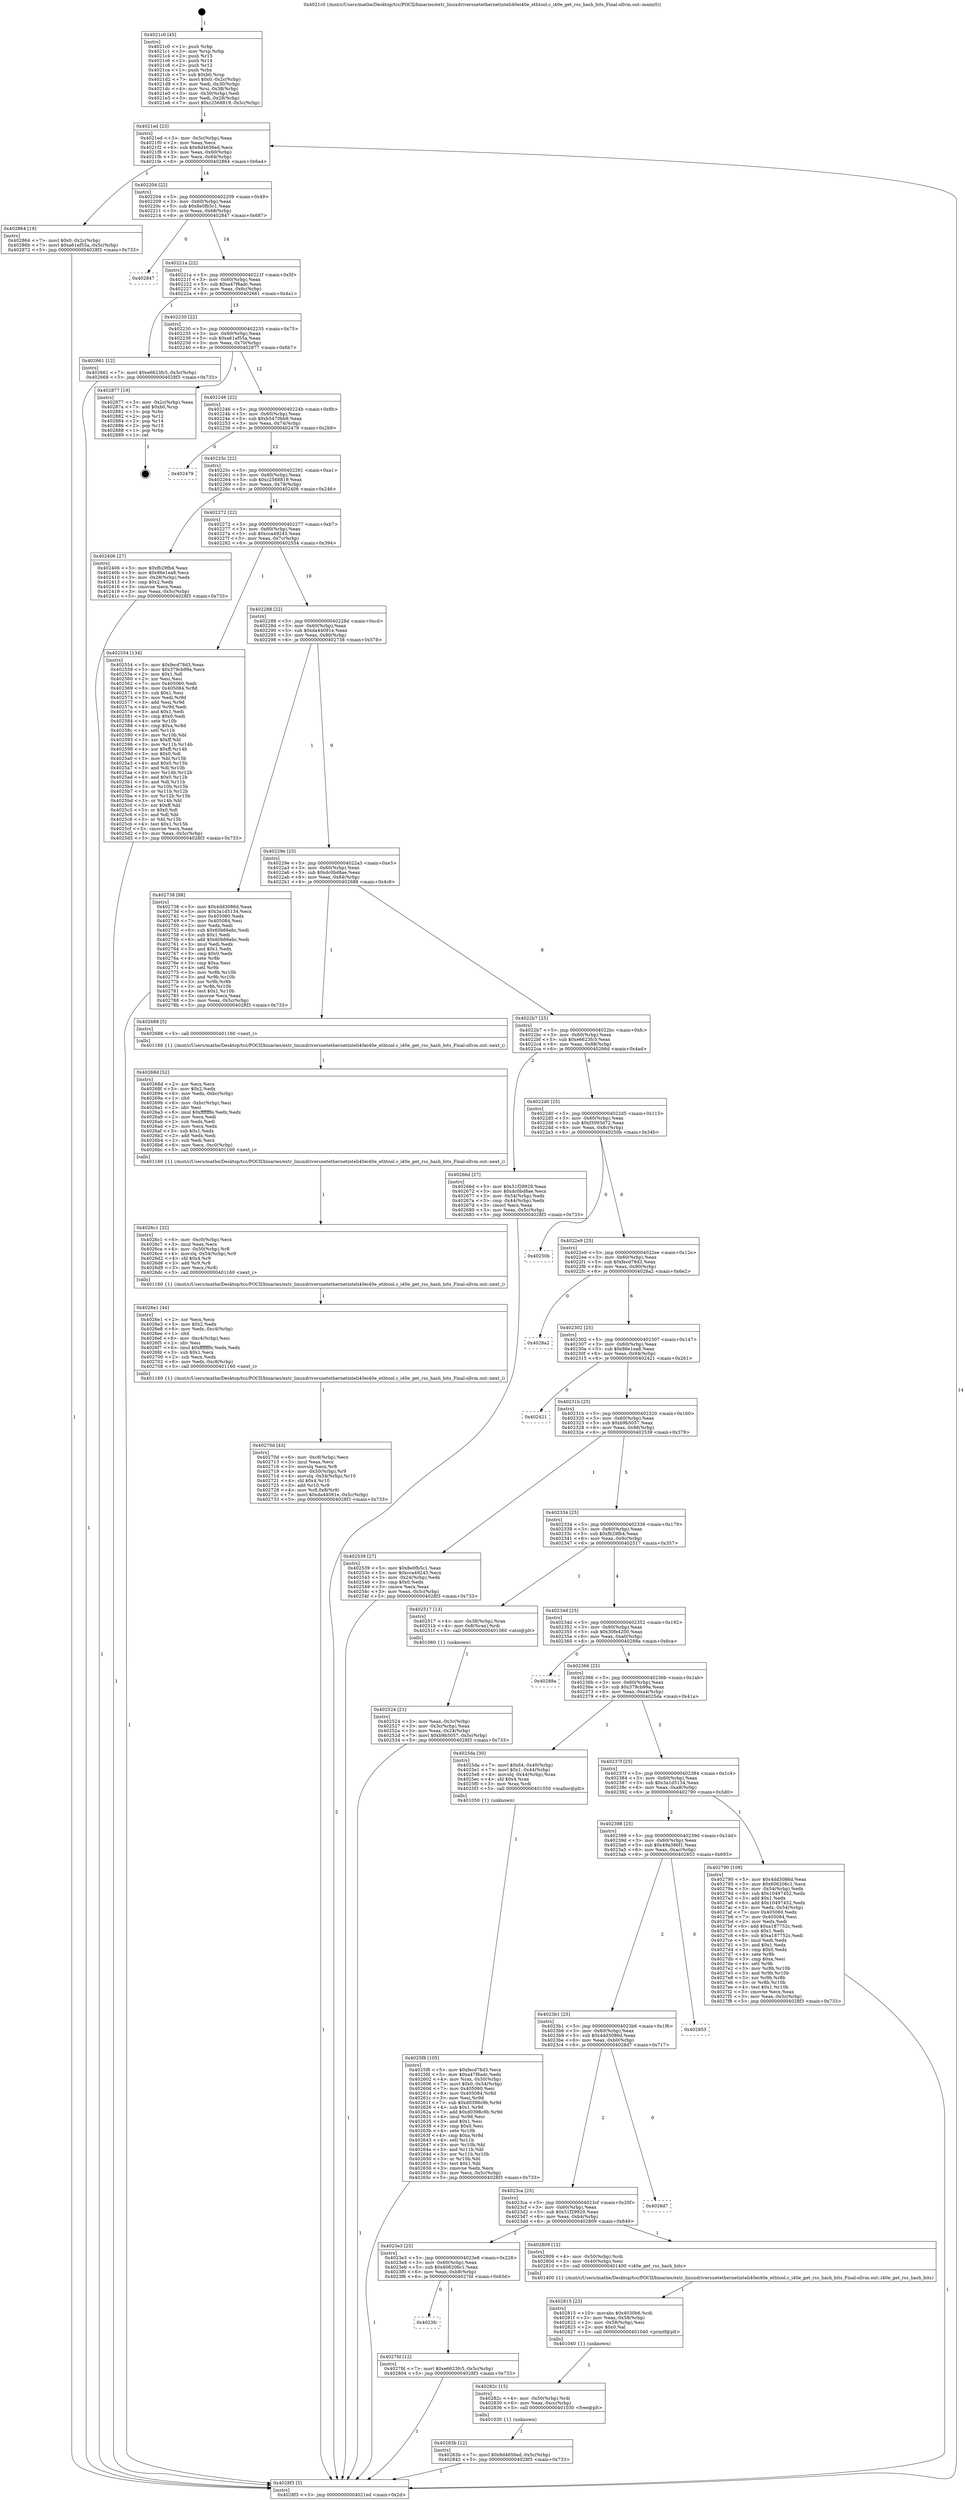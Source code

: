digraph "0x4021c0" {
  label = "0x4021c0 (/mnt/c/Users/mathe/Desktop/tcc/POCII/binaries/extr_linuxdriversnetethernetinteli40ei40e_ethtool.c_i40e_get_rss_hash_bits_Final-ollvm.out::main(0))"
  labelloc = "t"
  node[shape=record]

  Entry [label="",width=0.3,height=0.3,shape=circle,fillcolor=black,style=filled]
  "0x4021ed" [label="{
     0x4021ed [23]\l
     | [instrs]\l
     &nbsp;&nbsp;0x4021ed \<+3\>: mov -0x5c(%rbp),%eax\l
     &nbsp;&nbsp;0x4021f0 \<+2\>: mov %eax,%ecx\l
     &nbsp;&nbsp;0x4021f2 \<+6\>: sub $0x8d4656ed,%ecx\l
     &nbsp;&nbsp;0x4021f8 \<+3\>: mov %eax,-0x60(%rbp)\l
     &nbsp;&nbsp;0x4021fb \<+3\>: mov %ecx,-0x64(%rbp)\l
     &nbsp;&nbsp;0x4021fe \<+6\>: je 0000000000402864 \<main+0x6a4\>\l
  }"]
  "0x402864" [label="{
     0x402864 [19]\l
     | [instrs]\l
     &nbsp;&nbsp;0x402864 \<+7\>: movl $0x0,-0x2c(%rbp)\l
     &nbsp;&nbsp;0x40286b \<+7\>: movl $0xa61ef55a,-0x5c(%rbp)\l
     &nbsp;&nbsp;0x402872 \<+5\>: jmp 00000000004028f3 \<main+0x733\>\l
  }"]
  "0x402204" [label="{
     0x402204 [22]\l
     | [instrs]\l
     &nbsp;&nbsp;0x402204 \<+5\>: jmp 0000000000402209 \<main+0x49\>\l
     &nbsp;&nbsp;0x402209 \<+3\>: mov -0x60(%rbp),%eax\l
     &nbsp;&nbsp;0x40220c \<+5\>: sub $0x8e0fb5c1,%eax\l
     &nbsp;&nbsp;0x402211 \<+3\>: mov %eax,-0x68(%rbp)\l
     &nbsp;&nbsp;0x402214 \<+6\>: je 0000000000402847 \<main+0x687\>\l
  }"]
  Exit [label="",width=0.3,height=0.3,shape=circle,fillcolor=black,style=filled,peripheries=2]
  "0x402847" [label="{
     0x402847\l
  }", style=dashed]
  "0x40221a" [label="{
     0x40221a [22]\l
     | [instrs]\l
     &nbsp;&nbsp;0x40221a \<+5\>: jmp 000000000040221f \<main+0x5f\>\l
     &nbsp;&nbsp;0x40221f \<+3\>: mov -0x60(%rbp),%eax\l
     &nbsp;&nbsp;0x402222 \<+5\>: sub $0xa47f6adc,%eax\l
     &nbsp;&nbsp;0x402227 \<+3\>: mov %eax,-0x6c(%rbp)\l
     &nbsp;&nbsp;0x40222a \<+6\>: je 0000000000402661 \<main+0x4a1\>\l
  }"]
  "0x40283b" [label="{
     0x40283b [12]\l
     | [instrs]\l
     &nbsp;&nbsp;0x40283b \<+7\>: movl $0x8d4656ed,-0x5c(%rbp)\l
     &nbsp;&nbsp;0x402842 \<+5\>: jmp 00000000004028f3 \<main+0x733\>\l
  }"]
  "0x402661" [label="{
     0x402661 [12]\l
     | [instrs]\l
     &nbsp;&nbsp;0x402661 \<+7\>: movl $0xe6623fc5,-0x5c(%rbp)\l
     &nbsp;&nbsp;0x402668 \<+5\>: jmp 00000000004028f3 \<main+0x733\>\l
  }"]
  "0x402230" [label="{
     0x402230 [22]\l
     | [instrs]\l
     &nbsp;&nbsp;0x402230 \<+5\>: jmp 0000000000402235 \<main+0x75\>\l
     &nbsp;&nbsp;0x402235 \<+3\>: mov -0x60(%rbp),%eax\l
     &nbsp;&nbsp;0x402238 \<+5\>: sub $0xa61ef55a,%eax\l
     &nbsp;&nbsp;0x40223d \<+3\>: mov %eax,-0x70(%rbp)\l
     &nbsp;&nbsp;0x402240 \<+6\>: je 0000000000402877 \<main+0x6b7\>\l
  }"]
  "0x40282c" [label="{
     0x40282c [15]\l
     | [instrs]\l
     &nbsp;&nbsp;0x40282c \<+4\>: mov -0x50(%rbp),%rdi\l
     &nbsp;&nbsp;0x402830 \<+6\>: mov %eax,-0xcc(%rbp)\l
     &nbsp;&nbsp;0x402836 \<+5\>: call 0000000000401030 \<free@plt\>\l
     | [calls]\l
     &nbsp;&nbsp;0x401030 \{1\} (unknown)\l
  }"]
  "0x402877" [label="{
     0x402877 [19]\l
     | [instrs]\l
     &nbsp;&nbsp;0x402877 \<+3\>: mov -0x2c(%rbp),%eax\l
     &nbsp;&nbsp;0x40287a \<+7\>: add $0xb0,%rsp\l
     &nbsp;&nbsp;0x402881 \<+1\>: pop %rbx\l
     &nbsp;&nbsp;0x402882 \<+2\>: pop %r12\l
     &nbsp;&nbsp;0x402884 \<+2\>: pop %r14\l
     &nbsp;&nbsp;0x402886 \<+2\>: pop %r15\l
     &nbsp;&nbsp;0x402888 \<+1\>: pop %rbp\l
     &nbsp;&nbsp;0x402889 \<+1\>: ret\l
  }"]
  "0x402246" [label="{
     0x402246 [22]\l
     | [instrs]\l
     &nbsp;&nbsp;0x402246 \<+5\>: jmp 000000000040224b \<main+0x8b\>\l
     &nbsp;&nbsp;0x40224b \<+3\>: mov -0x60(%rbp),%eax\l
     &nbsp;&nbsp;0x40224e \<+5\>: sub $0xb5470bb9,%eax\l
     &nbsp;&nbsp;0x402253 \<+3\>: mov %eax,-0x74(%rbp)\l
     &nbsp;&nbsp;0x402256 \<+6\>: je 0000000000402479 \<main+0x2b9\>\l
  }"]
  "0x402815" [label="{
     0x402815 [23]\l
     | [instrs]\l
     &nbsp;&nbsp;0x402815 \<+10\>: movabs $0x4030b6,%rdi\l
     &nbsp;&nbsp;0x40281f \<+3\>: mov %eax,-0x58(%rbp)\l
     &nbsp;&nbsp;0x402822 \<+3\>: mov -0x58(%rbp),%esi\l
     &nbsp;&nbsp;0x402825 \<+2\>: mov $0x0,%al\l
     &nbsp;&nbsp;0x402827 \<+5\>: call 0000000000401040 \<printf@plt\>\l
     | [calls]\l
     &nbsp;&nbsp;0x401040 \{1\} (unknown)\l
  }"]
  "0x402479" [label="{
     0x402479\l
  }", style=dashed]
  "0x40225c" [label="{
     0x40225c [22]\l
     | [instrs]\l
     &nbsp;&nbsp;0x40225c \<+5\>: jmp 0000000000402261 \<main+0xa1\>\l
     &nbsp;&nbsp;0x402261 \<+3\>: mov -0x60(%rbp),%eax\l
     &nbsp;&nbsp;0x402264 \<+5\>: sub $0xc2568819,%eax\l
     &nbsp;&nbsp;0x402269 \<+3\>: mov %eax,-0x78(%rbp)\l
     &nbsp;&nbsp;0x40226c \<+6\>: je 0000000000402406 \<main+0x246\>\l
  }"]
  "0x4023fc" [label="{
     0x4023fc\l
  }", style=dashed]
  "0x402406" [label="{
     0x402406 [27]\l
     | [instrs]\l
     &nbsp;&nbsp;0x402406 \<+5\>: mov $0xfb29fb4,%eax\l
     &nbsp;&nbsp;0x40240b \<+5\>: mov $0x86e1ea8,%ecx\l
     &nbsp;&nbsp;0x402410 \<+3\>: mov -0x28(%rbp),%edx\l
     &nbsp;&nbsp;0x402413 \<+3\>: cmp $0x2,%edx\l
     &nbsp;&nbsp;0x402416 \<+3\>: cmovne %ecx,%eax\l
     &nbsp;&nbsp;0x402419 \<+3\>: mov %eax,-0x5c(%rbp)\l
     &nbsp;&nbsp;0x40241c \<+5\>: jmp 00000000004028f3 \<main+0x733\>\l
  }"]
  "0x402272" [label="{
     0x402272 [22]\l
     | [instrs]\l
     &nbsp;&nbsp;0x402272 \<+5\>: jmp 0000000000402277 \<main+0xb7\>\l
     &nbsp;&nbsp;0x402277 \<+3\>: mov -0x60(%rbp),%eax\l
     &nbsp;&nbsp;0x40227a \<+5\>: sub $0xcca49243,%eax\l
     &nbsp;&nbsp;0x40227f \<+3\>: mov %eax,-0x7c(%rbp)\l
     &nbsp;&nbsp;0x402282 \<+6\>: je 0000000000402554 \<main+0x394\>\l
  }"]
  "0x4028f3" [label="{
     0x4028f3 [5]\l
     | [instrs]\l
     &nbsp;&nbsp;0x4028f3 \<+5\>: jmp 00000000004021ed \<main+0x2d\>\l
  }"]
  "0x4021c0" [label="{
     0x4021c0 [45]\l
     | [instrs]\l
     &nbsp;&nbsp;0x4021c0 \<+1\>: push %rbp\l
     &nbsp;&nbsp;0x4021c1 \<+3\>: mov %rsp,%rbp\l
     &nbsp;&nbsp;0x4021c4 \<+2\>: push %r15\l
     &nbsp;&nbsp;0x4021c6 \<+2\>: push %r14\l
     &nbsp;&nbsp;0x4021c8 \<+2\>: push %r12\l
     &nbsp;&nbsp;0x4021ca \<+1\>: push %rbx\l
     &nbsp;&nbsp;0x4021cb \<+7\>: sub $0xb0,%rsp\l
     &nbsp;&nbsp;0x4021d2 \<+7\>: movl $0x0,-0x2c(%rbp)\l
     &nbsp;&nbsp;0x4021d9 \<+3\>: mov %edi,-0x30(%rbp)\l
     &nbsp;&nbsp;0x4021dc \<+4\>: mov %rsi,-0x38(%rbp)\l
     &nbsp;&nbsp;0x4021e0 \<+3\>: mov -0x30(%rbp),%edi\l
     &nbsp;&nbsp;0x4021e3 \<+3\>: mov %edi,-0x28(%rbp)\l
     &nbsp;&nbsp;0x4021e6 \<+7\>: movl $0xc2568819,-0x5c(%rbp)\l
  }"]
  "0x4027fd" [label="{
     0x4027fd [12]\l
     | [instrs]\l
     &nbsp;&nbsp;0x4027fd \<+7\>: movl $0xe6623fc5,-0x5c(%rbp)\l
     &nbsp;&nbsp;0x402804 \<+5\>: jmp 00000000004028f3 \<main+0x733\>\l
  }"]
  "0x402554" [label="{
     0x402554 [134]\l
     | [instrs]\l
     &nbsp;&nbsp;0x402554 \<+5\>: mov $0xfecd78d3,%eax\l
     &nbsp;&nbsp;0x402559 \<+5\>: mov $0x379cb99a,%ecx\l
     &nbsp;&nbsp;0x40255e \<+2\>: mov $0x1,%dl\l
     &nbsp;&nbsp;0x402560 \<+2\>: xor %esi,%esi\l
     &nbsp;&nbsp;0x402562 \<+7\>: mov 0x405060,%edi\l
     &nbsp;&nbsp;0x402569 \<+8\>: mov 0x405084,%r8d\l
     &nbsp;&nbsp;0x402571 \<+3\>: sub $0x1,%esi\l
     &nbsp;&nbsp;0x402574 \<+3\>: mov %edi,%r9d\l
     &nbsp;&nbsp;0x402577 \<+3\>: add %esi,%r9d\l
     &nbsp;&nbsp;0x40257a \<+4\>: imul %r9d,%edi\l
     &nbsp;&nbsp;0x40257e \<+3\>: and $0x1,%edi\l
     &nbsp;&nbsp;0x402581 \<+3\>: cmp $0x0,%edi\l
     &nbsp;&nbsp;0x402584 \<+4\>: sete %r10b\l
     &nbsp;&nbsp;0x402588 \<+4\>: cmp $0xa,%r8d\l
     &nbsp;&nbsp;0x40258c \<+4\>: setl %r11b\l
     &nbsp;&nbsp;0x402590 \<+3\>: mov %r10b,%bl\l
     &nbsp;&nbsp;0x402593 \<+3\>: xor $0xff,%bl\l
     &nbsp;&nbsp;0x402596 \<+3\>: mov %r11b,%r14b\l
     &nbsp;&nbsp;0x402599 \<+4\>: xor $0xff,%r14b\l
     &nbsp;&nbsp;0x40259d \<+3\>: xor $0x0,%dl\l
     &nbsp;&nbsp;0x4025a0 \<+3\>: mov %bl,%r15b\l
     &nbsp;&nbsp;0x4025a3 \<+4\>: and $0x0,%r15b\l
     &nbsp;&nbsp;0x4025a7 \<+3\>: and %dl,%r10b\l
     &nbsp;&nbsp;0x4025aa \<+3\>: mov %r14b,%r12b\l
     &nbsp;&nbsp;0x4025ad \<+4\>: and $0x0,%r12b\l
     &nbsp;&nbsp;0x4025b1 \<+3\>: and %dl,%r11b\l
     &nbsp;&nbsp;0x4025b4 \<+3\>: or %r10b,%r15b\l
     &nbsp;&nbsp;0x4025b7 \<+3\>: or %r11b,%r12b\l
     &nbsp;&nbsp;0x4025ba \<+3\>: xor %r12b,%r15b\l
     &nbsp;&nbsp;0x4025bd \<+3\>: or %r14b,%bl\l
     &nbsp;&nbsp;0x4025c0 \<+3\>: xor $0xff,%bl\l
     &nbsp;&nbsp;0x4025c3 \<+3\>: or $0x0,%dl\l
     &nbsp;&nbsp;0x4025c6 \<+2\>: and %dl,%bl\l
     &nbsp;&nbsp;0x4025c8 \<+3\>: or %bl,%r15b\l
     &nbsp;&nbsp;0x4025cb \<+4\>: test $0x1,%r15b\l
     &nbsp;&nbsp;0x4025cf \<+3\>: cmovne %ecx,%eax\l
     &nbsp;&nbsp;0x4025d2 \<+3\>: mov %eax,-0x5c(%rbp)\l
     &nbsp;&nbsp;0x4025d5 \<+5\>: jmp 00000000004028f3 \<main+0x733\>\l
  }"]
  "0x402288" [label="{
     0x402288 [22]\l
     | [instrs]\l
     &nbsp;&nbsp;0x402288 \<+5\>: jmp 000000000040228d \<main+0xcd\>\l
     &nbsp;&nbsp;0x40228d \<+3\>: mov -0x60(%rbp),%eax\l
     &nbsp;&nbsp;0x402290 \<+5\>: sub $0xda44091e,%eax\l
     &nbsp;&nbsp;0x402295 \<+3\>: mov %eax,-0x80(%rbp)\l
     &nbsp;&nbsp;0x402298 \<+6\>: je 0000000000402738 \<main+0x578\>\l
  }"]
  "0x4023e3" [label="{
     0x4023e3 [25]\l
     | [instrs]\l
     &nbsp;&nbsp;0x4023e3 \<+5\>: jmp 00000000004023e8 \<main+0x228\>\l
     &nbsp;&nbsp;0x4023e8 \<+3\>: mov -0x60(%rbp),%eax\l
     &nbsp;&nbsp;0x4023eb \<+5\>: sub $0x606206c1,%eax\l
     &nbsp;&nbsp;0x4023f0 \<+6\>: mov %eax,-0xb8(%rbp)\l
     &nbsp;&nbsp;0x4023f6 \<+6\>: je 00000000004027fd \<main+0x63d\>\l
  }"]
  "0x402738" [label="{
     0x402738 [88]\l
     | [instrs]\l
     &nbsp;&nbsp;0x402738 \<+5\>: mov $0x4dd3086d,%eax\l
     &nbsp;&nbsp;0x40273d \<+5\>: mov $0x3a1d5134,%ecx\l
     &nbsp;&nbsp;0x402742 \<+7\>: mov 0x405060,%edx\l
     &nbsp;&nbsp;0x402749 \<+7\>: mov 0x405084,%esi\l
     &nbsp;&nbsp;0x402750 \<+2\>: mov %edx,%edi\l
     &nbsp;&nbsp;0x402752 \<+6\>: sub $0x60b66ebc,%edi\l
     &nbsp;&nbsp;0x402758 \<+3\>: sub $0x1,%edi\l
     &nbsp;&nbsp;0x40275b \<+6\>: add $0x60b66ebc,%edi\l
     &nbsp;&nbsp;0x402761 \<+3\>: imul %edi,%edx\l
     &nbsp;&nbsp;0x402764 \<+3\>: and $0x1,%edx\l
     &nbsp;&nbsp;0x402767 \<+3\>: cmp $0x0,%edx\l
     &nbsp;&nbsp;0x40276a \<+4\>: sete %r8b\l
     &nbsp;&nbsp;0x40276e \<+3\>: cmp $0xa,%esi\l
     &nbsp;&nbsp;0x402771 \<+4\>: setl %r9b\l
     &nbsp;&nbsp;0x402775 \<+3\>: mov %r8b,%r10b\l
     &nbsp;&nbsp;0x402778 \<+3\>: and %r9b,%r10b\l
     &nbsp;&nbsp;0x40277b \<+3\>: xor %r9b,%r8b\l
     &nbsp;&nbsp;0x40277e \<+3\>: or %r8b,%r10b\l
     &nbsp;&nbsp;0x402781 \<+4\>: test $0x1,%r10b\l
     &nbsp;&nbsp;0x402785 \<+3\>: cmovne %ecx,%eax\l
     &nbsp;&nbsp;0x402788 \<+3\>: mov %eax,-0x5c(%rbp)\l
     &nbsp;&nbsp;0x40278b \<+5\>: jmp 00000000004028f3 \<main+0x733\>\l
  }"]
  "0x40229e" [label="{
     0x40229e [25]\l
     | [instrs]\l
     &nbsp;&nbsp;0x40229e \<+5\>: jmp 00000000004022a3 \<main+0xe3\>\l
     &nbsp;&nbsp;0x4022a3 \<+3\>: mov -0x60(%rbp),%eax\l
     &nbsp;&nbsp;0x4022a6 \<+5\>: sub $0xdc0bd8ae,%eax\l
     &nbsp;&nbsp;0x4022ab \<+6\>: mov %eax,-0x84(%rbp)\l
     &nbsp;&nbsp;0x4022b1 \<+6\>: je 0000000000402688 \<main+0x4c8\>\l
  }"]
  "0x402809" [label="{
     0x402809 [12]\l
     | [instrs]\l
     &nbsp;&nbsp;0x402809 \<+4\>: mov -0x50(%rbp),%rdi\l
     &nbsp;&nbsp;0x40280d \<+3\>: mov -0x40(%rbp),%esi\l
     &nbsp;&nbsp;0x402810 \<+5\>: call 0000000000401400 \<i40e_get_rss_hash_bits\>\l
     | [calls]\l
     &nbsp;&nbsp;0x401400 \{1\} (/mnt/c/Users/mathe/Desktop/tcc/POCII/binaries/extr_linuxdriversnetethernetinteli40ei40e_ethtool.c_i40e_get_rss_hash_bits_Final-ollvm.out::i40e_get_rss_hash_bits)\l
  }"]
  "0x402688" [label="{
     0x402688 [5]\l
     | [instrs]\l
     &nbsp;&nbsp;0x402688 \<+5\>: call 0000000000401160 \<next_i\>\l
     | [calls]\l
     &nbsp;&nbsp;0x401160 \{1\} (/mnt/c/Users/mathe/Desktop/tcc/POCII/binaries/extr_linuxdriversnetethernetinteli40ei40e_ethtool.c_i40e_get_rss_hash_bits_Final-ollvm.out::next_i)\l
  }"]
  "0x4022b7" [label="{
     0x4022b7 [25]\l
     | [instrs]\l
     &nbsp;&nbsp;0x4022b7 \<+5\>: jmp 00000000004022bc \<main+0xfc\>\l
     &nbsp;&nbsp;0x4022bc \<+3\>: mov -0x60(%rbp),%eax\l
     &nbsp;&nbsp;0x4022bf \<+5\>: sub $0xe6623fc5,%eax\l
     &nbsp;&nbsp;0x4022c4 \<+6\>: mov %eax,-0x88(%rbp)\l
     &nbsp;&nbsp;0x4022ca \<+6\>: je 000000000040266d \<main+0x4ad\>\l
  }"]
  "0x4023ca" [label="{
     0x4023ca [25]\l
     | [instrs]\l
     &nbsp;&nbsp;0x4023ca \<+5\>: jmp 00000000004023cf \<main+0x20f\>\l
     &nbsp;&nbsp;0x4023cf \<+3\>: mov -0x60(%rbp),%eax\l
     &nbsp;&nbsp;0x4023d2 \<+5\>: sub $0x51f29929,%eax\l
     &nbsp;&nbsp;0x4023d7 \<+6\>: mov %eax,-0xb4(%rbp)\l
     &nbsp;&nbsp;0x4023dd \<+6\>: je 0000000000402809 \<main+0x649\>\l
  }"]
  "0x40266d" [label="{
     0x40266d [27]\l
     | [instrs]\l
     &nbsp;&nbsp;0x40266d \<+5\>: mov $0x51f29929,%eax\l
     &nbsp;&nbsp;0x402672 \<+5\>: mov $0xdc0bd8ae,%ecx\l
     &nbsp;&nbsp;0x402677 \<+3\>: mov -0x54(%rbp),%edx\l
     &nbsp;&nbsp;0x40267a \<+3\>: cmp -0x44(%rbp),%edx\l
     &nbsp;&nbsp;0x40267d \<+3\>: cmovl %ecx,%eax\l
     &nbsp;&nbsp;0x402680 \<+3\>: mov %eax,-0x5c(%rbp)\l
     &nbsp;&nbsp;0x402683 \<+5\>: jmp 00000000004028f3 \<main+0x733\>\l
  }"]
  "0x4022d0" [label="{
     0x4022d0 [25]\l
     | [instrs]\l
     &nbsp;&nbsp;0x4022d0 \<+5\>: jmp 00000000004022d5 \<main+0x115\>\l
     &nbsp;&nbsp;0x4022d5 \<+3\>: mov -0x60(%rbp),%eax\l
     &nbsp;&nbsp;0x4022d8 \<+5\>: sub $0xf3093d72,%eax\l
     &nbsp;&nbsp;0x4022dd \<+6\>: mov %eax,-0x8c(%rbp)\l
     &nbsp;&nbsp;0x4022e3 \<+6\>: je 000000000040250b \<main+0x34b\>\l
  }"]
  "0x4028d7" [label="{
     0x4028d7\l
  }", style=dashed]
  "0x40250b" [label="{
     0x40250b\l
  }", style=dashed]
  "0x4022e9" [label="{
     0x4022e9 [25]\l
     | [instrs]\l
     &nbsp;&nbsp;0x4022e9 \<+5\>: jmp 00000000004022ee \<main+0x12e\>\l
     &nbsp;&nbsp;0x4022ee \<+3\>: mov -0x60(%rbp),%eax\l
     &nbsp;&nbsp;0x4022f1 \<+5\>: sub $0xfecd78d3,%eax\l
     &nbsp;&nbsp;0x4022f6 \<+6\>: mov %eax,-0x90(%rbp)\l
     &nbsp;&nbsp;0x4022fc \<+6\>: je 00000000004028a2 \<main+0x6e2\>\l
  }"]
  "0x4023b1" [label="{
     0x4023b1 [25]\l
     | [instrs]\l
     &nbsp;&nbsp;0x4023b1 \<+5\>: jmp 00000000004023b6 \<main+0x1f6\>\l
     &nbsp;&nbsp;0x4023b6 \<+3\>: mov -0x60(%rbp),%eax\l
     &nbsp;&nbsp;0x4023b9 \<+5\>: sub $0x4dd3086d,%eax\l
     &nbsp;&nbsp;0x4023be \<+6\>: mov %eax,-0xb0(%rbp)\l
     &nbsp;&nbsp;0x4023c4 \<+6\>: je 00000000004028d7 \<main+0x717\>\l
  }"]
  "0x4028a2" [label="{
     0x4028a2\l
  }", style=dashed]
  "0x402302" [label="{
     0x402302 [25]\l
     | [instrs]\l
     &nbsp;&nbsp;0x402302 \<+5\>: jmp 0000000000402307 \<main+0x147\>\l
     &nbsp;&nbsp;0x402307 \<+3\>: mov -0x60(%rbp),%eax\l
     &nbsp;&nbsp;0x40230a \<+5\>: sub $0x86e1ea8,%eax\l
     &nbsp;&nbsp;0x40230f \<+6\>: mov %eax,-0x94(%rbp)\l
     &nbsp;&nbsp;0x402315 \<+6\>: je 0000000000402421 \<main+0x261\>\l
  }"]
  "0x402853" [label="{
     0x402853\l
  }", style=dashed]
  "0x402421" [label="{
     0x402421\l
  }", style=dashed]
  "0x40231b" [label="{
     0x40231b [25]\l
     | [instrs]\l
     &nbsp;&nbsp;0x40231b \<+5\>: jmp 0000000000402320 \<main+0x160\>\l
     &nbsp;&nbsp;0x402320 \<+3\>: mov -0x60(%rbp),%eax\l
     &nbsp;&nbsp;0x402323 \<+5\>: sub $0xb9b5057,%eax\l
     &nbsp;&nbsp;0x402328 \<+6\>: mov %eax,-0x98(%rbp)\l
     &nbsp;&nbsp;0x40232e \<+6\>: je 0000000000402539 \<main+0x379\>\l
  }"]
  "0x402398" [label="{
     0x402398 [25]\l
     | [instrs]\l
     &nbsp;&nbsp;0x402398 \<+5\>: jmp 000000000040239d \<main+0x1dd\>\l
     &nbsp;&nbsp;0x40239d \<+3\>: mov -0x60(%rbp),%eax\l
     &nbsp;&nbsp;0x4023a0 \<+5\>: sub $0x49a386f1,%eax\l
     &nbsp;&nbsp;0x4023a5 \<+6\>: mov %eax,-0xac(%rbp)\l
     &nbsp;&nbsp;0x4023ab \<+6\>: je 0000000000402853 \<main+0x693\>\l
  }"]
  "0x402539" [label="{
     0x402539 [27]\l
     | [instrs]\l
     &nbsp;&nbsp;0x402539 \<+5\>: mov $0x8e0fb5c1,%eax\l
     &nbsp;&nbsp;0x40253e \<+5\>: mov $0xcca49243,%ecx\l
     &nbsp;&nbsp;0x402543 \<+3\>: mov -0x24(%rbp),%edx\l
     &nbsp;&nbsp;0x402546 \<+3\>: cmp $0x0,%edx\l
     &nbsp;&nbsp;0x402549 \<+3\>: cmove %ecx,%eax\l
     &nbsp;&nbsp;0x40254c \<+3\>: mov %eax,-0x5c(%rbp)\l
     &nbsp;&nbsp;0x40254f \<+5\>: jmp 00000000004028f3 \<main+0x733\>\l
  }"]
  "0x402334" [label="{
     0x402334 [25]\l
     | [instrs]\l
     &nbsp;&nbsp;0x402334 \<+5\>: jmp 0000000000402339 \<main+0x179\>\l
     &nbsp;&nbsp;0x402339 \<+3\>: mov -0x60(%rbp),%eax\l
     &nbsp;&nbsp;0x40233c \<+5\>: sub $0xfb29fb4,%eax\l
     &nbsp;&nbsp;0x402341 \<+6\>: mov %eax,-0x9c(%rbp)\l
     &nbsp;&nbsp;0x402347 \<+6\>: je 0000000000402517 \<main+0x357\>\l
  }"]
  "0x402790" [label="{
     0x402790 [109]\l
     | [instrs]\l
     &nbsp;&nbsp;0x402790 \<+5\>: mov $0x4dd3086d,%eax\l
     &nbsp;&nbsp;0x402795 \<+5\>: mov $0x606206c1,%ecx\l
     &nbsp;&nbsp;0x40279a \<+3\>: mov -0x54(%rbp),%edx\l
     &nbsp;&nbsp;0x40279d \<+6\>: sub $0x10497452,%edx\l
     &nbsp;&nbsp;0x4027a3 \<+3\>: add $0x1,%edx\l
     &nbsp;&nbsp;0x4027a6 \<+6\>: add $0x10497452,%edx\l
     &nbsp;&nbsp;0x4027ac \<+3\>: mov %edx,-0x54(%rbp)\l
     &nbsp;&nbsp;0x4027af \<+7\>: mov 0x405060,%edx\l
     &nbsp;&nbsp;0x4027b6 \<+7\>: mov 0x405084,%esi\l
     &nbsp;&nbsp;0x4027bd \<+2\>: mov %edx,%edi\l
     &nbsp;&nbsp;0x4027bf \<+6\>: add $0xa187752c,%edi\l
     &nbsp;&nbsp;0x4027c5 \<+3\>: sub $0x1,%edi\l
     &nbsp;&nbsp;0x4027c8 \<+6\>: sub $0xa187752c,%edi\l
     &nbsp;&nbsp;0x4027ce \<+3\>: imul %edi,%edx\l
     &nbsp;&nbsp;0x4027d1 \<+3\>: and $0x1,%edx\l
     &nbsp;&nbsp;0x4027d4 \<+3\>: cmp $0x0,%edx\l
     &nbsp;&nbsp;0x4027d7 \<+4\>: sete %r8b\l
     &nbsp;&nbsp;0x4027db \<+3\>: cmp $0xa,%esi\l
     &nbsp;&nbsp;0x4027de \<+4\>: setl %r9b\l
     &nbsp;&nbsp;0x4027e2 \<+3\>: mov %r8b,%r10b\l
     &nbsp;&nbsp;0x4027e5 \<+3\>: and %r9b,%r10b\l
     &nbsp;&nbsp;0x4027e8 \<+3\>: xor %r9b,%r8b\l
     &nbsp;&nbsp;0x4027eb \<+3\>: or %r8b,%r10b\l
     &nbsp;&nbsp;0x4027ee \<+4\>: test $0x1,%r10b\l
     &nbsp;&nbsp;0x4027f2 \<+3\>: cmovne %ecx,%eax\l
     &nbsp;&nbsp;0x4027f5 \<+3\>: mov %eax,-0x5c(%rbp)\l
     &nbsp;&nbsp;0x4027f8 \<+5\>: jmp 00000000004028f3 \<main+0x733\>\l
  }"]
  "0x402517" [label="{
     0x402517 [13]\l
     | [instrs]\l
     &nbsp;&nbsp;0x402517 \<+4\>: mov -0x38(%rbp),%rax\l
     &nbsp;&nbsp;0x40251b \<+4\>: mov 0x8(%rax),%rdi\l
     &nbsp;&nbsp;0x40251f \<+5\>: call 0000000000401060 \<atoi@plt\>\l
     | [calls]\l
     &nbsp;&nbsp;0x401060 \{1\} (unknown)\l
  }"]
  "0x40234d" [label="{
     0x40234d [25]\l
     | [instrs]\l
     &nbsp;&nbsp;0x40234d \<+5\>: jmp 0000000000402352 \<main+0x192\>\l
     &nbsp;&nbsp;0x402352 \<+3\>: mov -0x60(%rbp),%eax\l
     &nbsp;&nbsp;0x402355 \<+5\>: sub $0x30fe4200,%eax\l
     &nbsp;&nbsp;0x40235a \<+6\>: mov %eax,-0xa0(%rbp)\l
     &nbsp;&nbsp;0x402360 \<+6\>: je 000000000040288a \<main+0x6ca\>\l
  }"]
  "0x402524" [label="{
     0x402524 [21]\l
     | [instrs]\l
     &nbsp;&nbsp;0x402524 \<+3\>: mov %eax,-0x3c(%rbp)\l
     &nbsp;&nbsp;0x402527 \<+3\>: mov -0x3c(%rbp),%eax\l
     &nbsp;&nbsp;0x40252a \<+3\>: mov %eax,-0x24(%rbp)\l
     &nbsp;&nbsp;0x40252d \<+7\>: movl $0xb9b5057,-0x5c(%rbp)\l
     &nbsp;&nbsp;0x402534 \<+5\>: jmp 00000000004028f3 \<main+0x733\>\l
  }"]
  "0x40270d" [label="{
     0x40270d [43]\l
     | [instrs]\l
     &nbsp;&nbsp;0x40270d \<+6\>: mov -0xc8(%rbp),%ecx\l
     &nbsp;&nbsp;0x402713 \<+3\>: imul %eax,%ecx\l
     &nbsp;&nbsp;0x402716 \<+3\>: movslq %ecx,%r8\l
     &nbsp;&nbsp;0x402719 \<+4\>: mov -0x50(%rbp),%r9\l
     &nbsp;&nbsp;0x40271d \<+4\>: movslq -0x54(%rbp),%r10\l
     &nbsp;&nbsp;0x402721 \<+4\>: shl $0x4,%r10\l
     &nbsp;&nbsp;0x402725 \<+3\>: add %r10,%r9\l
     &nbsp;&nbsp;0x402728 \<+4\>: mov %r8,0x8(%r9)\l
     &nbsp;&nbsp;0x40272c \<+7\>: movl $0xda44091e,-0x5c(%rbp)\l
     &nbsp;&nbsp;0x402733 \<+5\>: jmp 00000000004028f3 \<main+0x733\>\l
  }"]
  "0x40288a" [label="{
     0x40288a\l
  }", style=dashed]
  "0x402366" [label="{
     0x402366 [25]\l
     | [instrs]\l
     &nbsp;&nbsp;0x402366 \<+5\>: jmp 000000000040236b \<main+0x1ab\>\l
     &nbsp;&nbsp;0x40236b \<+3\>: mov -0x60(%rbp),%eax\l
     &nbsp;&nbsp;0x40236e \<+5\>: sub $0x379cb99a,%eax\l
     &nbsp;&nbsp;0x402373 \<+6\>: mov %eax,-0xa4(%rbp)\l
     &nbsp;&nbsp;0x402379 \<+6\>: je 00000000004025da \<main+0x41a\>\l
  }"]
  "0x4026e1" [label="{
     0x4026e1 [44]\l
     | [instrs]\l
     &nbsp;&nbsp;0x4026e1 \<+2\>: xor %ecx,%ecx\l
     &nbsp;&nbsp;0x4026e3 \<+5\>: mov $0x2,%edx\l
     &nbsp;&nbsp;0x4026e8 \<+6\>: mov %edx,-0xc4(%rbp)\l
     &nbsp;&nbsp;0x4026ee \<+1\>: cltd\l
     &nbsp;&nbsp;0x4026ef \<+6\>: mov -0xc4(%rbp),%esi\l
     &nbsp;&nbsp;0x4026f5 \<+2\>: idiv %esi\l
     &nbsp;&nbsp;0x4026f7 \<+6\>: imul $0xfffffffe,%edx,%edx\l
     &nbsp;&nbsp;0x4026fd \<+3\>: sub $0x1,%ecx\l
     &nbsp;&nbsp;0x402700 \<+2\>: sub %ecx,%edx\l
     &nbsp;&nbsp;0x402702 \<+6\>: mov %edx,-0xc8(%rbp)\l
     &nbsp;&nbsp;0x402708 \<+5\>: call 0000000000401160 \<next_i\>\l
     | [calls]\l
     &nbsp;&nbsp;0x401160 \{1\} (/mnt/c/Users/mathe/Desktop/tcc/POCII/binaries/extr_linuxdriversnetethernetinteli40ei40e_ethtool.c_i40e_get_rss_hash_bits_Final-ollvm.out::next_i)\l
  }"]
  "0x4025da" [label="{
     0x4025da [30]\l
     | [instrs]\l
     &nbsp;&nbsp;0x4025da \<+7\>: movl $0x64,-0x40(%rbp)\l
     &nbsp;&nbsp;0x4025e1 \<+7\>: movl $0x1,-0x44(%rbp)\l
     &nbsp;&nbsp;0x4025e8 \<+4\>: movslq -0x44(%rbp),%rax\l
     &nbsp;&nbsp;0x4025ec \<+4\>: shl $0x4,%rax\l
     &nbsp;&nbsp;0x4025f0 \<+3\>: mov %rax,%rdi\l
     &nbsp;&nbsp;0x4025f3 \<+5\>: call 0000000000401050 \<malloc@plt\>\l
     | [calls]\l
     &nbsp;&nbsp;0x401050 \{1\} (unknown)\l
  }"]
  "0x40237f" [label="{
     0x40237f [25]\l
     | [instrs]\l
     &nbsp;&nbsp;0x40237f \<+5\>: jmp 0000000000402384 \<main+0x1c4\>\l
     &nbsp;&nbsp;0x402384 \<+3\>: mov -0x60(%rbp),%eax\l
     &nbsp;&nbsp;0x402387 \<+5\>: sub $0x3a1d5134,%eax\l
     &nbsp;&nbsp;0x40238c \<+6\>: mov %eax,-0xa8(%rbp)\l
     &nbsp;&nbsp;0x402392 \<+6\>: je 0000000000402790 \<main+0x5d0\>\l
  }"]
  "0x4025f8" [label="{
     0x4025f8 [105]\l
     | [instrs]\l
     &nbsp;&nbsp;0x4025f8 \<+5\>: mov $0xfecd78d3,%ecx\l
     &nbsp;&nbsp;0x4025fd \<+5\>: mov $0xa47f6adc,%edx\l
     &nbsp;&nbsp;0x402602 \<+4\>: mov %rax,-0x50(%rbp)\l
     &nbsp;&nbsp;0x402606 \<+7\>: movl $0x0,-0x54(%rbp)\l
     &nbsp;&nbsp;0x40260d \<+7\>: mov 0x405060,%esi\l
     &nbsp;&nbsp;0x402614 \<+8\>: mov 0x405084,%r8d\l
     &nbsp;&nbsp;0x40261c \<+3\>: mov %esi,%r9d\l
     &nbsp;&nbsp;0x40261f \<+7\>: sub $0xd0398c9b,%r9d\l
     &nbsp;&nbsp;0x402626 \<+4\>: sub $0x1,%r9d\l
     &nbsp;&nbsp;0x40262a \<+7\>: add $0xd0398c9b,%r9d\l
     &nbsp;&nbsp;0x402631 \<+4\>: imul %r9d,%esi\l
     &nbsp;&nbsp;0x402635 \<+3\>: and $0x1,%esi\l
     &nbsp;&nbsp;0x402638 \<+3\>: cmp $0x0,%esi\l
     &nbsp;&nbsp;0x40263b \<+4\>: sete %r10b\l
     &nbsp;&nbsp;0x40263f \<+4\>: cmp $0xa,%r8d\l
     &nbsp;&nbsp;0x402643 \<+4\>: setl %r11b\l
     &nbsp;&nbsp;0x402647 \<+3\>: mov %r10b,%bl\l
     &nbsp;&nbsp;0x40264a \<+3\>: and %r11b,%bl\l
     &nbsp;&nbsp;0x40264d \<+3\>: xor %r11b,%r10b\l
     &nbsp;&nbsp;0x402650 \<+3\>: or %r10b,%bl\l
     &nbsp;&nbsp;0x402653 \<+3\>: test $0x1,%bl\l
     &nbsp;&nbsp;0x402656 \<+3\>: cmovne %edx,%ecx\l
     &nbsp;&nbsp;0x402659 \<+3\>: mov %ecx,-0x5c(%rbp)\l
     &nbsp;&nbsp;0x40265c \<+5\>: jmp 00000000004028f3 \<main+0x733\>\l
  }"]
  "0x40268d" [label="{
     0x40268d [52]\l
     | [instrs]\l
     &nbsp;&nbsp;0x40268d \<+2\>: xor %ecx,%ecx\l
     &nbsp;&nbsp;0x40268f \<+5\>: mov $0x2,%edx\l
     &nbsp;&nbsp;0x402694 \<+6\>: mov %edx,-0xbc(%rbp)\l
     &nbsp;&nbsp;0x40269a \<+1\>: cltd\l
     &nbsp;&nbsp;0x40269b \<+6\>: mov -0xbc(%rbp),%esi\l
     &nbsp;&nbsp;0x4026a1 \<+2\>: idiv %esi\l
     &nbsp;&nbsp;0x4026a3 \<+6\>: imul $0xfffffffe,%edx,%edx\l
     &nbsp;&nbsp;0x4026a9 \<+2\>: mov %ecx,%edi\l
     &nbsp;&nbsp;0x4026ab \<+2\>: sub %edx,%edi\l
     &nbsp;&nbsp;0x4026ad \<+2\>: mov %ecx,%edx\l
     &nbsp;&nbsp;0x4026af \<+3\>: sub $0x1,%edx\l
     &nbsp;&nbsp;0x4026b2 \<+2\>: add %edx,%edi\l
     &nbsp;&nbsp;0x4026b4 \<+2\>: sub %edi,%ecx\l
     &nbsp;&nbsp;0x4026b6 \<+6\>: mov %ecx,-0xc0(%rbp)\l
     &nbsp;&nbsp;0x4026bc \<+5\>: call 0000000000401160 \<next_i\>\l
     | [calls]\l
     &nbsp;&nbsp;0x401160 \{1\} (/mnt/c/Users/mathe/Desktop/tcc/POCII/binaries/extr_linuxdriversnetethernetinteli40ei40e_ethtool.c_i40e_get_rss_hash_bits_Final-ollvm.out::next_i)\l
  }"]
  "0x4026c1" [label="{
     0x4026c1 [32]\l
     | [instrs]\l
     &nbsp;&nbsp;0x4026c1 \<+6\>: mov -0xc0(%rbp),%ecx\l
     &nbsp;&nbsp;0x4026c7 \<+3\>: imul %eax,%ecx\l
     &nbsp;&nbsp;0x4026ca \<+4\>: mov -0x50(%rbp),%r8\l
     &nbsp;&nbsp;0x4026ce \<+4\>: movslq -0x54(%rbp),%r9\l
     &nbsp;&nbsp;0x4026d2 \<+4\>: shl $0x4,%r9\l
     &nbsp;&nbsp;0x4026d6 \<+3\>: add %r9,%r8\l
     &nbsp;&nbsp;0x4026d9 \<+3\>: mov %ecx,(%r8)\l
     &nbsp;&nbsp;0x4026dc \<+5\>: call 0000000000401160 \<next_i\>\l
     | [calls]\l
     &nbsp;&nbsp;0x401160 \{1\} (/mnt/c/Users/mathe/Desktop/tcc/POCII/binaries/extr_linuxdriversnetethernetinteli40ei40e_ethtool.c_i40e_get_rss_hash_bits_Final-ollvm.out::next_i)\l
  }"]
  Entry -> "0x4021c0" [label=" 1"]
  "0x4021ed" -> "0x402864" [label=" 1"]
  "0x4021ed" -> "0x402204" [label=" 14"]
  "0x402877" -> Exit [label=" 1"]
  "0x402204" -> "0x402847" [label=" 0"]
  "0x402204" -> "0x40221a" [label=" 14"]
  "0x402864" -> "0x4028f3" [label=" 1"]
  "0x40221a" -> "0x402661" [label=" 1"]
  "0x40221a" -> "0x402230" [label=" 13"]
  "0x40283b" -> "0x4028f3" [label=" 1"]
  "0x402230" -> "0x402877" [label=" 1"]
  "0x402230" -> "0x402246" [label=" 12"]
  "0x40282c" -> "0x40283b" [label=" 1"]
  "0x402246" -> "0x402479" [label=" 0"]
  "0x402246" -> "0x40225c" [label=" 12"]
  "0x402815" -> "0x40282c" [label=" 1"]
  "0x40225c" -> "0x402406" [label=" 1"]
  "0x40225c" -> "0x402272" [label=" 11"]
  "0x402406" -> "0x4028f3" [label=" 1"]
  "0x4021c0" -> "0x4021ed" [label=" 1"]
  "0x4028f3" -> "0x4021ed" [label=" 14"]
  "0x402809" -> "0x402815" [label=" 1"]
  "0x402272" -> "0x402554" [label=" 1"]
  "0x402272" -> "0x402288" [label=" 10"]
  "0x4027fd" -> "0x4028f3" [label=" 1"]
  "0x402288" -> "0x402738" [label=" 1"]
  "0x402288" -> "0x40229e" [label=" 9"]
  "0x4023e3" -> "0x4027fd" [label=" 1"]
  "0x40229e" -> "0x402688" [label=" 1"]
  "0x40229e" -> "0x4022b7" [label=" 8"]
  "0x4023e3" -> "0x4023fc" [label=" 0"]
  "0x4022b7" -> "0x40266d" [label=" 2"]
  "0x4022b7" -> "0x4022d0" [label=" 6"]
  "0x4023ca" -> "0x402809" [label=" 1"]
  "0x4022d0" -> "0x40250b" [label=" 0"]
  "0x4022d0" -> "0x4022e9" [label=" 6"]
  "0x4023ca" -> "0x4023e3" [label=" 1"]
  "0x4022e9" -> "0x4028a2" [label=" 0"]
  "0x4022e9" -> "0x402302" [label=" 6"]
  "0x4023b1" -> "0x4028d7" [label=" 0"]
  "0x402302" -> "0x402421" [label=" 0"]
  "0x402302" -> "0x40231b" [label=" 6"]
  "0x4023b1" -> "0x4023ca" [label=" 2"]
  "0x40231b" -> "0x402539" [label=" 1"]
  "0x40231b" -> "0x402334" [label=" 5"]
  "0x402398" -> "0x402853" [label=" 0"]
  "0x402334" -> "0x402517" [label=" 1"]
  "0x402334" -> "0x40234d" [label=" 4"]
  "0x402517" -> "0x402524" [label=" 1"]
  "0x402524" -> "0x4028f3" [label=" 1"]
  "0x402539" -> "0x4028f3" [label=" 1"]
  "0x402554" -> "0x4028f3" [label=" 1"]
  "0x402398" -> "0x4023b1" [label=" 2"]
  "0x40234d" -> "0x40288a" [label=" 0"]
  "0x40234d" -> "0x402366" [label=" 4"]
  "0x40237f" -> "0x402398" [label=" 2"]
  "0x402366" -> "0x4025da" [label=" 1"]
  "0x402366" -> "0x40237f" [label=" 3"]
  "0x4025da" -> "0x4025f8" [label=" 1"]
  "0x4025f8" -> "0x4028f3" [label=" 1"]
  "0x402661" -> "0x4028f3" [label=" 1"]
  "0x40266d" -> "0x4028f3" [label=" 2"]
  "0x402688" -> "0x40268d" [label=" 1"]
  "0x40268d" -> "0x4026c1" [label=" 1"]
  "0x4026c1" -> "0x4026e1" [label=" 1"]
  "0x4026e1" -> "0x40270d" [label=" 1"]
  "0x40270d" -> "0x4028f3" [label=" 1"]
  "0x402738" -> "0x4028f3" [label=" 1"]
  "0x402790" -> "0x4028f3" [label=" 1"]
  "0x40237f" -> "0x402790" [label=" 1"]
}
